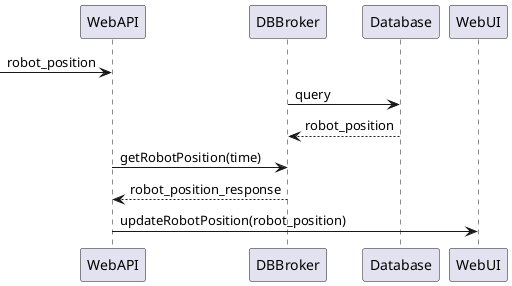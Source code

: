 @startuml
-> WebAPI: robot_position
DBBroker -> Database: query
Database --> DBBroker: robot_position
WebAPI -> DBBroker: getRobotPosition(time)
DBBroker --> WebAPI: robot_position_response
WebAPI -> WebUI: updateRobotPosition(robot_position)
@enduml